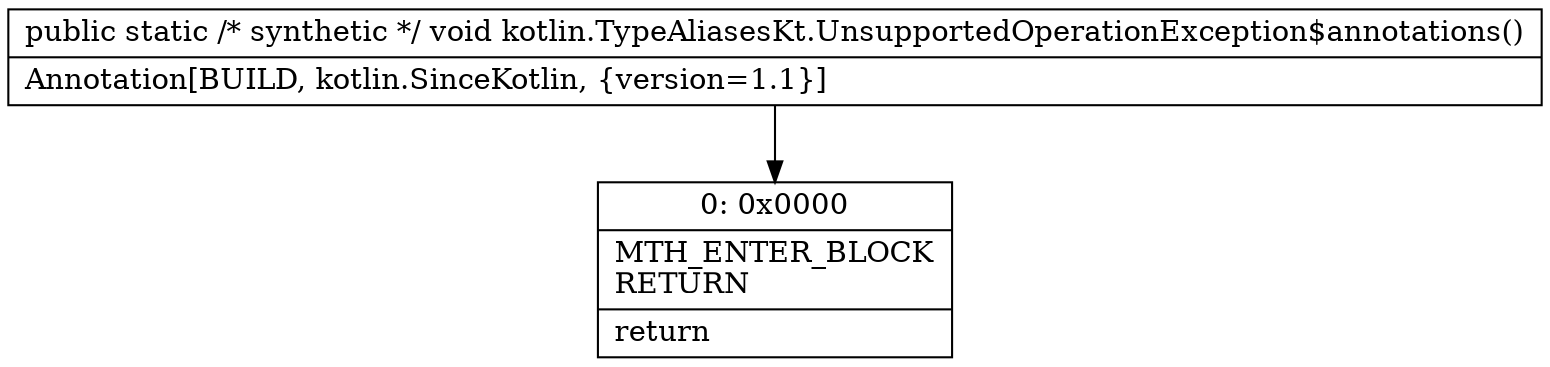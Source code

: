 digraph "CFG forkotlin.TypeAliasesKt.UnsupportedOperationException$annotations()V" {
Node_0 [shape=record,label="{0\:\ 0x0000|MTH_ENTER_BLOCK\lRETURN\l|return\l}"];
MethodNode[shape=record,label="{public static \/* synthetic *\/ void kotlin.TypeAliasesKt.UnsupportedOperationException$annotations()  | Annotation[BUILD, kotlin.SinceKotlin, \{version=1.1\}]\l}"];
MethodNode -> Node_0;
}

